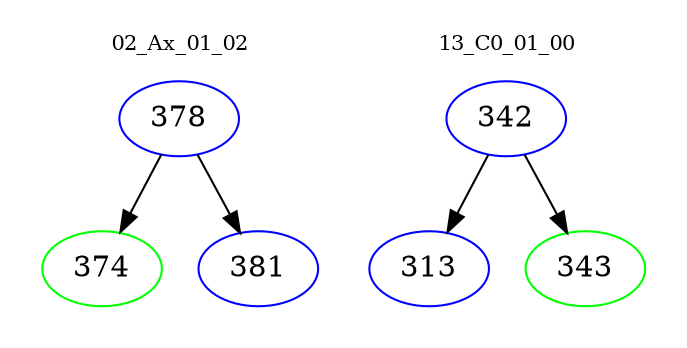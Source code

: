 digraph{
subgraph cluster_0 {
color = white
label = "02_Ax_01_02";
fontsize=10;
T0_378 [label="378", color="blue"]
T0_378 -> T0_374 [color="black"]
T0_374 [label="374", color="green"]
T0_378 -> T0_381 [color="black"]
T0_381 [label="381", color="blue"]
}
subgraph cluster_1 {
color = white
label = "13_C0_01_00";
fontsize=10;
T1_342 [label="342", color="blue"]
T1_342 -> T1_313 [color="black"]
T1_313 [label="313", color="blue"]
T1_342 -> T1_343 [color="black"]
T1_343 [label="343", color="green"]
}
}
